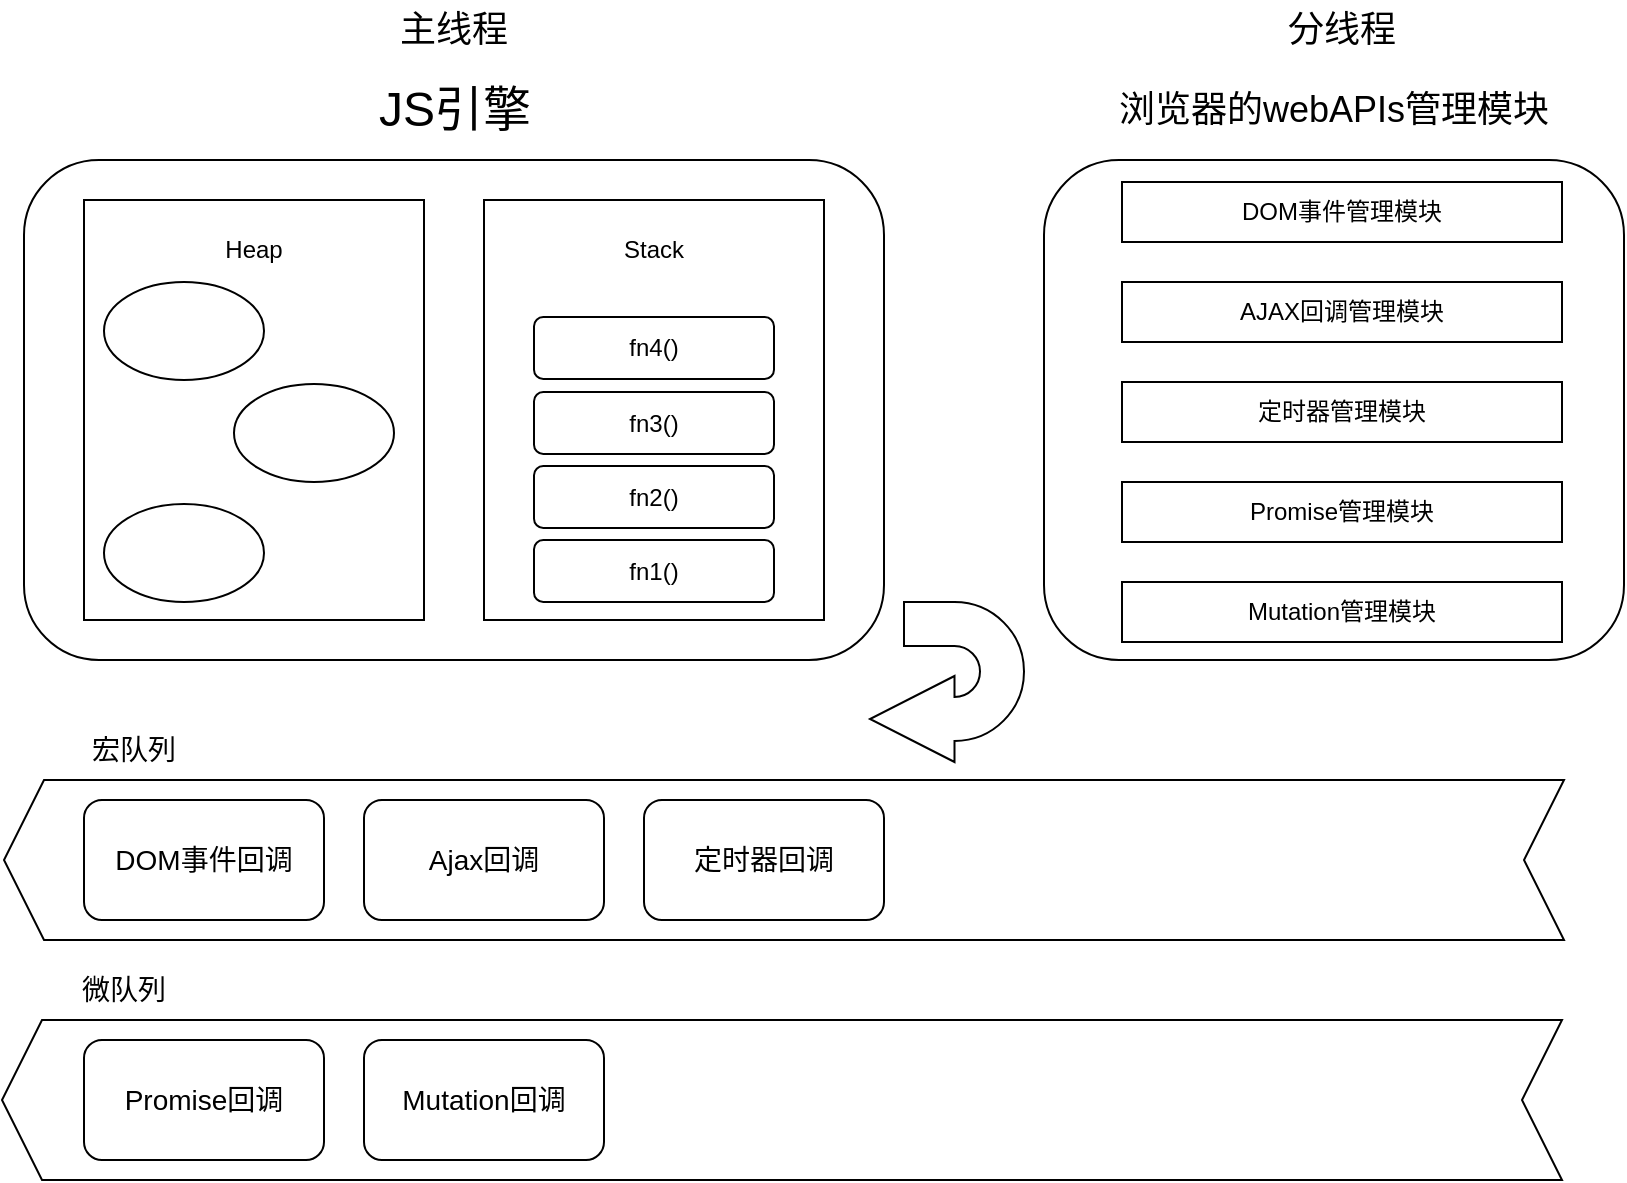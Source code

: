 <mxfile version="21.5.2" type="device">
  <diagram name="第 1 页" id="uf83yzHedZfRKPP8rTeb">
    <mxGraphModel dx="954" dy="668" grid="1" gridSize="10" guides="1" tooltips="1" connect="1" arrows="1" fold="1" page="1" pageScale="1" pageWidth="827" pageHeight="1169" math="0" shadow="0">
      <root>
        <mxCell id="0" />
        <mxCell id="1" parent="0" />
        <mxCell id="vISwchm4yGeT-uOtVbAM-2" value="" style="rounded=1;whiteSpace=wrap;html=1;" vertex="1" parent="1">
          <mxGeometry x="50" y="170" width="430" height="250" as="geometry" />
        </mxCell>
        <mxCell id="vISwchm4yGeT-uOtVbAM-4" value="" style="rounded=0;whiteSpace=wrap;html=1;" vertex="1" parent="1">
          <mxGeometry x="80" y="190" width="170" height="210" as="geometry" />
        </mxCell>
        <mxCell id="vISwchm4yGeT-uOtVbAM-5" value="" style="rounded=0;whiteSpace=wrap;html=1;" vertex="1" parent="1">
          <mxGeometry x="280" y="190" width="170" height="210" as="geometry" />
        </mxCell>
        <mxCell id="vISwchm4yGeT-uOtVbAM-6" value="Heap" style="text;html=1;strokeColor=none;fillColor=none;align=center;verticalAlign=middle;whiteSpace=wrap;rounded=0;" vertex="1" parent="1">
          <mxGeometry x="135" y="200" width="60" height="30" as="geometry" />
        </mxCell>
        <mxCell id="vISwchm4yGeT-uOtVbAM-7" value="Stack" style="text;html=1;strokeColor=none;fillColor=none;align=center;verticalAlign=middle;whiteSpace=wrap;rounded=0;" vertex="1" parent="1">
          <mxGeometry x="335" y="200" width="60" height="30" as="geometry" />
        </mxCell>
        <mxCell id="vISwchm4yGeT-uOtVbAM-8" value="" style="rounded=1;whiteSpace=wrap;html=1;" vertex="1" parent="1">
          <mxGeometry x="560" y="170" width="290" height="250" as="geometry" />
        </mxCell>
        <mxCell id="vISwchm4yGeT-uOtVbAM-9" value="&lt;font style=&quot;font-size: 24px;&quot;&gt;JS引擎&lt;/font&gt;" style="text;html=1;strokeColor=none;fillColor=none;align=center;verticalAlign=middle;whiteSpace=wrap;rounded=0;" vertex="1" parent="1">
          <mxGeometry x="182.5" y="130" width="165" height="30" as="geometry" />
        </mxCell>
        <mxCell id="vISwchm4yGeT-uOtVbAM-11" value="&lt;font style=&quot;font-size: 18px;&quot;&gt;主线程&lt;/font&gt;" style="text;html=1;strokeColor=none;fillColor=none;align=center;verticalAlign=middle;whiteSpace=wrap;rounded=0;" vertex="1" parent="1">
          <mxGeometry x="235" y="90" width="60" height="30" as="geometry" />
        </mxCell>
        <mxCell id="vISwchm4yGeT-uOtVbAM-12" value="&lt;font style=&quot;font-size: 18px;&quot;&gt;分线程&lt;/font&gt;" style="text;html=1;strokeColor=none;fillColor=none;align=center;verticalAlign=middle;whiteSpace=wrap;rounded=0;" vertex="1" parent="1">
          <mxGeometry x="679" y="90" width="60" height="30" as="geometry" />
        </mxCell>
        <mxCell id="vISwchm4yGeT-uOtVbAM-14" value="&lt;font style=&quot;font-size: 18px;&quot;&gt;浏览器的webAPIs管理模块&lt;/font&gt;" style="text;html=1;strokeColor=none;fillColor=none;align=center;verticalAlign=middle;whiteSpace=wrap;rounded=0;" vertex="1" parent="1">
          <mxGeometry x="560" y="130" width="290" height="30" as="geometry" />
        </mxCell>
        <mxCell id="vISwchm4yGeT-uOtVbAM-15" value="DOM事件管理模块" style="rounded=0;whiteSpace=wrap;html=1;" vertex="1" parent="1">
          <mxGeometry x="599" y="181" width="220" height="30" as="geometry" />
        </mxCell>
        <mxCell id="vISwchm4yGeT-uOtVbAM-16" value="AJAX回调管理模块" style="rounded=0;whiteSpace=wrap;html=1;" vertex="1" parent="1">
          <mxGeometry x="599" y="231" width="220" height="30" as="geometry" />
        </mxCell>
        <mxCell id="vISwchm4yGeT-uOtVbAM-17" value="定时器管理模块" style="rounded=0;whiteSpace=wrap;html=1;" vertex="1" parent="1">
          <mxGeometry x="599" y="281" width="220" height="30" as="geometry" />
        </mxCell>
        <mxCell id="vISwchm4yGeT-uOtVbAM-19" value="Promise管理模块" style="rounded=0;whiteSpace=wrap;html=1;" vertex="1" parent="1">
          <mxGeometry x="599" y="331" width="220" height="30" as="geometry" />
        </mxCell>
        <mxCell id="vISwchm4yGeT-uOtVbAM-20" value="Mutation管理模块" style="rounded=0;whiteSpace=wrap;html=1;" vertex="1" parent="1">
          <mxGeometry x="599" y="381" width="220" height="30" as="geometry" />
        </mxCell>
        <mxCell id="vISwchm4yGeT-uOtVbAM-21" value="" style="shape=step;perimeter=stepPerimeter;whiteSpace=wrap;html=1;fixedSize=1;rotation=-180;" vertex="1" parent="1">
          <mxGeometry x="40" y="480" width="780" height="80" as="geometry" />
        </mxCell>
        <mxCell id="vISwchm4yGeT-uOtVbAM-22" value="" style="shape=step;perimeter=stepPerimeter;whiteSpace=wrap;html=1;fixedSize=1;rotation=-180;" vertex="1" parent="1">
          <mxGeometry x="39" y="600" width="780" height="80" as="geometry" />
        </mxCell>
        <mxCell id="vISwchm4yGeT-uOtVbAM-24" value="&lt;font style=&quot;font-size: 14px;&quot;&gt;宏队列&lt;/font&gt;" style="text;html=1;strokeColor=none;fillColor=none;align=center;verticalAlign=middle;whiteSpace=wrap;rounded=0;" vertex="1" parent="1">
          <mxGeometry x="75" y="450" width="60" height="30" as="geometry" />
        </mxCell>
        <mxCell id="vISwchm4yGeT-uOtVbAM-25" value="&lt;font style=&quot;font-size: 14px;&quot;&gt;微队列&lt;/font&gt;" style="text;html=1;strokeColor=none;fillColor=none;align=center;verticalAlign=middle;whiteSpace=wrap;rounded=0;" vertex="1" parent="1">
          <mxGeometry x="70" y="570" width="60" height="30" as="geometry" />
        </mxCell>
        <mxCell id="vISwchm4yGeT-uOtVbAM-26" value="&lt;font style=&quot;font-size: 14px;&quot;&gt;DOM事件回调&lt;/font&gt;" style="rounded=1;whiteSpace=wrap;html=1;" vertex="1" parent="1">
          <mxGeometry x="80" y="490" width="120" height="60" as="geometry" />
        </mxCell>
        <mxCell id="vISwchm4yGeT-uOtVbAM-27" value="&lt;font style=&quot;font-size: 14px;&quot;&gt;Ajax回调&lt;/font&gt;" style="rounded=1;whiteSpace=wrap;html=1;" vertex="1" parent="1">
          <mxGeometry x="220" y="490" width="120" height="60" as="geometry" />
        </mxCell>
        <mxCell id="vISwchm4yGeT-uOtVbAM-28" value="&lt;font style=&quot;font-size: 14px;&quot;&gt;定时器回调&lt;/font&gt;" style="rounded=1;whiteSpace=wrap;html=1;" vertex="1" parent="1">
          <mxGeometry x="360" y="490" width="120" height="60" as="geometry" />
        </mxCell>
        <mxCell id="vISwchm4yGeT-uOtVbAM-29" value="&lt;font style=&quot;font-size: 14px;&quot;&gt;Promise回调&lt;/font&gt;" style="rounded=1;whiteSpace=wrap;html=1;" vertex="1" parent="1">
          <mxGeometry x="80" y="610" width="120" height="60" as="geometry" />
        </mxCell>
        <mxCell id="vISwchm4yGeT-uOtVbAM-30" value="&lt;font style=&quot;font-size: 14px;&quot;&gt;Mutation回调&lt;/font&gt;" style="rounded=1;whiteSpace=wrap;html=1;" vertex="1" parent="1">
          <mxGeometry x="220" y="610" width="120" height="60" as="geometry" />
        </mxCell>
        <mxCell id="vISwchm4yGeT-uOtVbAM-31" value="fn1()" style="rounded=1;whiteSpace=wrap;html=1;" vertex="1" parent="1">
          <mxGeometry x="305" y="360" width="120" height="31" as="geometry" />
        </mxCell>
        <mxCell id="vISwchm4yGeT-uOtVbAM-32" value="fn2()" style="rounded=1;whiteSpace=wrap;html=1;" vertex="1" parent="1">
          <mxGeometry x="305" y="323" width="120" height="31" as="geometry" />
        </mxCell>
        <mxCell id="vISwchm4yGeT-uOtVbAM-33" value="fn3()" style="rounded=1;whiteSpace=wrap;html=1;" vertex="1" parent="1">
          <mxGeometry x="305" y="286" width="120" height="31" as="geometry" />
        </mxCell>
        <mxCell id="vISwchm4yGeT-uOtVbAM-34" value="fn4()" style="rounded=1;whiteSpace=wrap;html=1;" vertex="1" parent="1">
          <mxGeometry x="305" y="248.5" width="120" height="31" as="geometry" />
        </mxCell>
        <mxCell id="vISwchm4yGeT-uOtVbAM-35" value="" style="ellipse;whiteSpace=wrap;html=1;" vertex="1" parent="1">
          <mxGeometry x="90" y="231" width="80" height="49" as="geometry" />
        </mxCell>
        <mxCell id="vISwchm4yGeT-uOtVbAM-36" value="" style="ellipse;whiteSpace=wrap;html=1;" vertex="1" parent="1">
          <mxGeometry x="155" y="282" width="80" height="49" as="geometry" />
        </mxCell>
        <mxCell id="vISwchm4yGeT-uOtVbAM-37" value="" style="ellipse;whiteSpace=wrap;html=1;" vertex="1" parent="1">
          <mxGeometry x="90" y="342" width="80" height="49" as="geometry" />
        </mxCell>
        <mxCell id="vISwchm4yGeT-uOtVbAM-38" value="" style="html=1;shadow=0;dashed=0;align=center;verticalAlign=middle;shape=mxgraph.arrows2.uTurnArrow;dy=11;arrowHead=43;dx2=42.25;rotation=-180;" vertex="1" parent="1">
          <mxGeometry x="490" y="391" width="60" height="80" as="geometry" />
        </mxCell>
      </root>
    </mxGraphModel>
  </diagram>
</mxfile>
